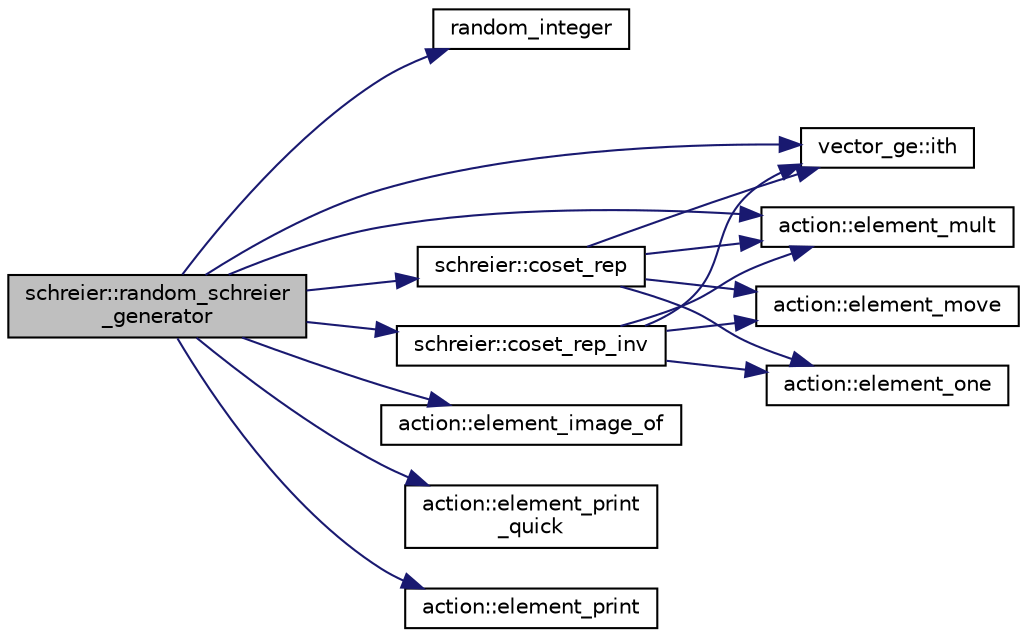 digraph "schreier::random_schreier_generator"
{
  edge [fontname="Helvetica",fontsize="10",labelfontname="Helvetica",labelfontsize="10"];
  node [fontname="Helvetica",fontsize="10",shape=record];
  rankdir="LR";
  Node5043 [label="schreier::random_schreier\l_generator",height=0.2,width=0.4,color="black", fillcolor="grey75", style="filled", fontcolor="black"];
  Node5043 -> Node5044 [color="midnightblue",fontsize="10",style="solid",fontname="Helvetica"];
  Node5044 [label="random_integer",height=0.2,width=0.4,color="black", fillcolor="white", style="filled",URL="$d5/db4/io__and__os_8h.html#a509937846575424b1c8863e1bb96a766"];
  Node5043 -> Node5045 [color="midnightblue",fontsize="10",style="solid",fontname="Helvetica"];
  Node5045 [label="schreier::coset_rep",height=0.2,width=0.4,color="black", fillcolor="white", style="filled",URL="$d3/dd6/classschreier.html#a7889b8702372092df4fd05150ee8fdda"];
  Node5045 -> Node5046 [color="midnightblue",fontsize="10",style="solid",fontname="Helvetica"];
  Node5046 [label="vector_ge::ith",height=0.2,width=0.4,color="black", fillcolor="white", style="filled",URL="$d4/d6e/classvector__ge.html#a1ff002e8b746a9beb119d57dcd4a15ff"];
  Node5045 -> Node5047 [color="midnightblue",fontsize="10",style="solid",fontname="Helvetica"];
  Node5047 [label="action::element_mult",height=0.2,width=0.4,color="black", fillcolor="white", style="filled",URL="$d2/d86/classaction.html#ae9e36b2cae1f0f7bd7144097fa9a34b3"];
  Node5045 -> Node5048 [color="midnightblue",fontsize="10",style="solid",fontname="Helvetica"];
  Node5048 [label="action::element_move",height=0.2,width=0.4,color="black", fillcolor="white", style="filled",URL="$d2/d86/classaction.html#a550947491bbb534d3d7951f50198a874"];
  Node5045 -> Node5049 [color="midnightblue",fontsize="10",style="solid",fontname="Helvetica"];
  Node5049 [label="action::element_one",height=0.2,width=0.4,color="black", fillcolor="white", style="filled",URL="$d2/d86/classaction.html#a780a105daf04d6d1fe7e2f63b3c88e3b"];
  Node5043 -> Node5050 [color="midnightblue",fontsize="10",style="solid",fontname="Helvetica"];
  Node5050 [label="action::element_image_of",height=0.2,width=0.4,color="black", fillcolor="white", style="filled",URL="$d2/d86/classaction.html#ae09559d4537a048fc860f8a74a31393d"];
  Node5043 -> Node5051 [color="midnightblue",fontsize="10",style="solid",fontname="Helvetica"];
  Node5051 [label="action::element_print\l_quick",height=0.2,width=0.4,color="black", fillcolor="white", style="filled",URL="$d2/d86/classaction.html#a4844680cf6750396f76494a28655265b"];
  Node5043 -> Node5046 [color="midnightblue",fontsize="10",style="solid",fontname="Helvetica"];
  Node5043 -> Node5047 [color="midnightblue",fontsize="10",style="solid",fontname="Helvetica"];
  Node5043 -> Node5052 [color="midnightblue",fontsize="10",style="solid",fontname="Helvetica"];
  Node5052 [label="schreier::coset_rep_inv",height=0.2,width=0.4,color="black", fillcolor="white", style="filled",URL="$d3/dd6/classschreier.html#a4b3a4e60ff456f94f3acf7c96acc40cc"];
  Node5052 -> Node5046 [color="midnightblue",fontsize="10",style="solid",fontname="Helvetica"];
  Node5052 -> Node5047 [color="midnightblue",fontsize="10",style="solid",fontname="Helvetica"];
  Node5052 -> Node5048 [color="midnightblue",fontsize="10",style="solid",fontname="Helvetica"];
  Node5052 -> Node5049 [color="midnightblue",fontsize="10",style="solid",fontname="Helvetica"];
  Node5043 -> Node5053 [color="midnightblue",fontsize="10",style="solid",fontname="Helvetica"];
  Node5053 [label="action::element_print",height=0.2,width=0.4,color="black", fillcolor="white", style="filled",URL="$d2/d86/classaction.html#ae38c3ef3c1125213733d63c6fc3c40cd"];
}

